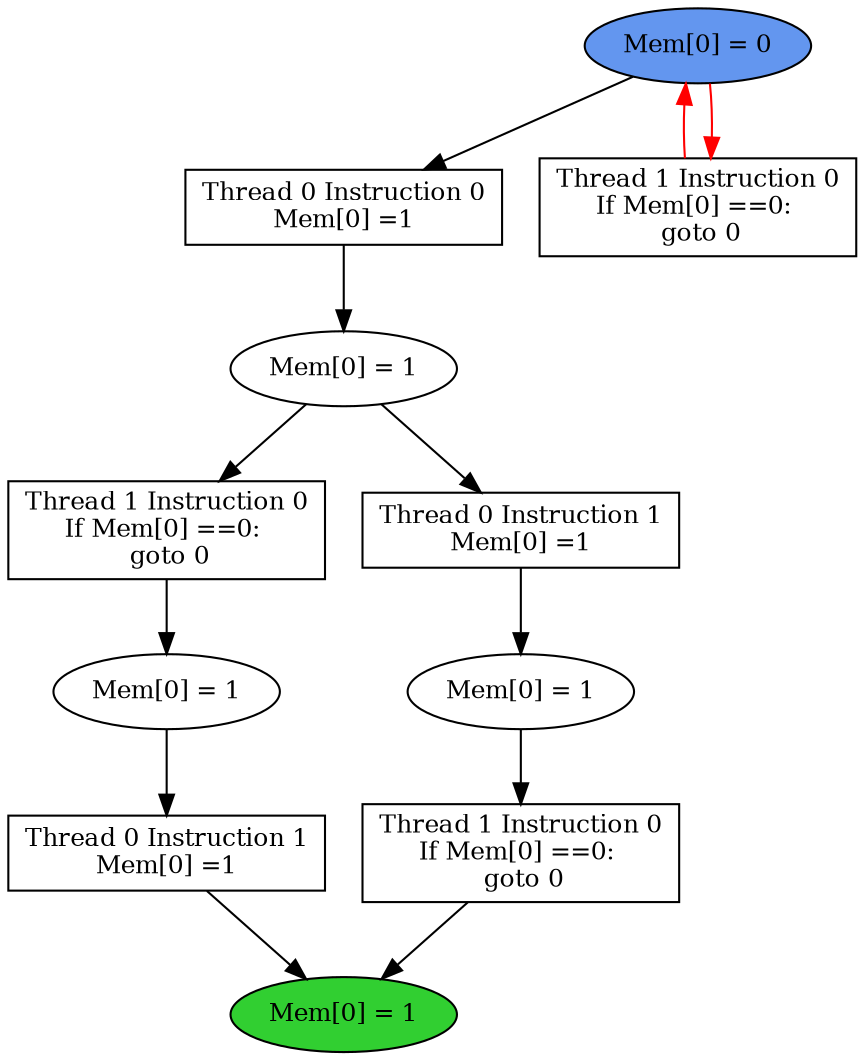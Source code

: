 digraph "graph" {
graph [fontsize=12]
node [fontsize=12]
edge [fontsize=12]
rankdir=TB;
"N12" -> "N8" [uuid = "<A0, END$0>", color = "#000000", fontcolor = "#ffffff", style = "solid", label = "", dir = "forward", weight = "1"]
"N11" -> "N10" [uuid = "<A1, S2>", color = "#000000", fontcolor = "#ffffff", style = "solid", label = "", dir = "forward", weight = "1"]
"N16" -> "N15" [uuid = "<A2, S1>", color = "#000000", fontcolor = "#ffffff", style = "solid", label = "", dir = "forward", weight = "1"]
"N9" -> "N8" [uuid = "<A3, END$0>", color = "#000000", fontcolor = "#ffffff", style = "solid", label = "", dir = "forward", weight = "1"]
"N14" -> "N13" [uuid = "<A4, S0>", color = "#000000", fontcolor = "#ffffff", style = "solid", label = "", dir = "forward", weight = "1"]
"N21" -> "N20" [uuid = "<A5, START$0>", color = "#ff0000", fontcolor = "#ffffff", style = "solid", label = "", dir = "back", weight = "1"]
"N13" -> "N12" [uuid = "<A0, S0>", color = "#000000", fontcolor = "#ffffff", style = "solid", label = "", dir = "forward", weight = "1"]
"N15" -> "N11" [uuid = "<A1, S1>", color = "#000000", fontcolor = "#ffffff", style = "solid", label = "", dir = "forward", weight = "1"]
"N21" -> "N16" [uuid = "<A2, START$0>", color = "#000000", fontcolor = "#ffffff", style = "solid", label = "", dir = "forward", weight = "1"]
"N10" -> "N9" [uuid = "<A3, S2>", color = "#000000", fontcolor = "#ffffff", style = "solid", label = "", dir = "forward", weight = "1"]
"N15" -> "N14" [uuid = "<A4, S1>", color = "#000000", fontcolor = "#ffffff", style = "solid", label = "", dir = "forward", weight = "1"]
"N21" -> "N20" [uuid = "<A5, START$0>", color = "#ff0000", fontcolor = "#ffffff", style = "solid", label = "", dir = "forward", weight = "1"]
"N8" [uuid="END$0", label="Mem[0] = 1", fillcolor = "#31cf31", fontcolor = "#000000", shape = "ellipse", style = "filled, solid"]
"N9" [uuid="A3", label="Thread 0 Instruction 1
Mem[0] =1", fillcolor = "#ffffff", fontcolor = "#000000", shape = "box", style = "filled, solid"]
"N10" [uuid="S2", label="Mem[0] = 1", fillcolor = "#ffffff", fontcolor = "#000000", shape = "ellipse", style = "filled, solid"]
"N11" [uuid="A1", label="Thread 1 Instruction 0
If Mem[0] ==0: 
 goto 0", fillcolor = "#ffffff", fontcolor = "#000000", shape = "box", style = "filled, solid"]
"N12" [uuid="A0", label="Thread 1 Instruction 0
If Mem[0] ==0: 
 goto 0", fillcolor = "#ffffff", fontcolor = "#000000", shape = "box", style = "filled, solid"]
"N13" [uuid="S0", label="Mem[0] = 1", fillcolor = "#ffffff", fontcolor = "#000000", shape = "ellipse", style = "filled, solid"]
"N14" [uuid="A4", label="Thread 0 Instruction 1
Mem[0] =1", fillcolor = "#ffffff", fontcolor = "#000000", shape = "box", style = "filled, solid"]
"N15" [uuid="S1", label="Mem[0] = 1", fillcolor = "#ffffff", fontcolor = "#000000", shape = "ellipse", style = "filled, solid"]
"N16" [uuid="A2", label="Thread 0 Instruction 0
Mem[0] =1", fillcolor = "#ffffff", fontcolor = "#000000", shape = "box", style = "filled, solid"]
"N20" [uuid="A5", label="Thread 1 Instruction 0
If Mem[0] ==0: 
 goto 0", fillcolor = "#ffffff", fontcolor = "#000000", shape = "box", style = "filled, solid"]
"N21" [uuid="START$0", label="Mem[0] = 0", fillcolor = "#6396ef", fontcolor = "#000000", shape = "ellipse", style = "filled, solid"]
}